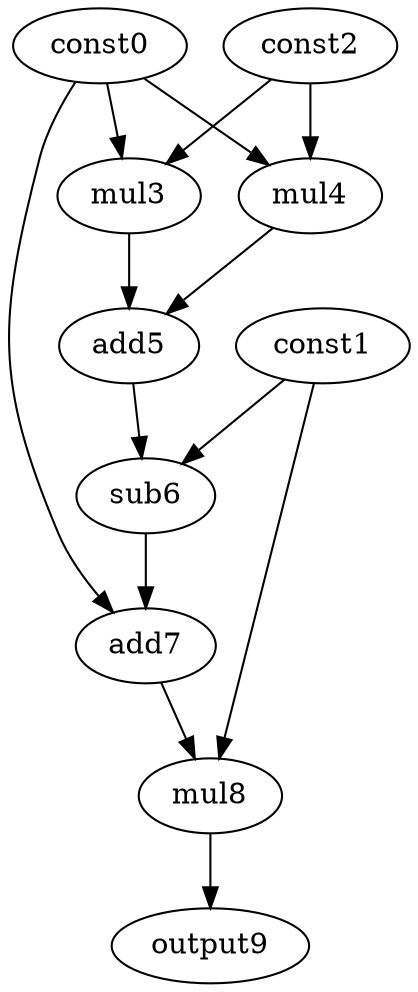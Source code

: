 digraph G { 
const0[opcode=const]; 
const1[opcode=const]; 
const2[opcode=const]; 
mul3[opcode=mul]; 
mul4[opcode=mul]; 
add5[opcode=add]; 
sub6[opcode=sub]; 
add7[opcode=add]; 
mul8[opcode=mul]; 
output9[opcode=output]; 
const0->mul3[operand=0];
const2->mul3[operand=1];
const0->mul4[operand=0];
const2->mul4[operand=1];
mul3->add5[operand=0];
mul4->add5[operand=1];
const1->sub6[operand=0];
add5->sub6[operand=1];
const0->add7[operand=0];
sub6->add7[operand=1];
add7->mul8[operand=0];
const1->mul8[operand=1];
mul8->output9[operand=0];
}
